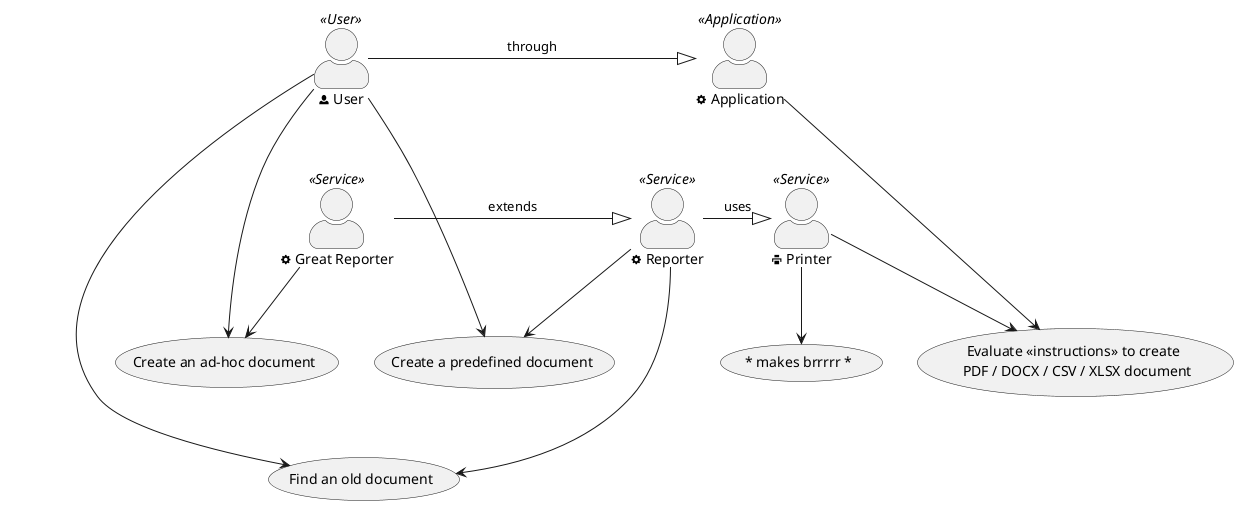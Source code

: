@startuml
skinparam actorStyle awesome

:<&person> User: as User << User >>
:<&cog> Application: as App << Application >>
:<&cog> Great Reporter: as GrReporter << Service >>
:<&cog> Reporter: as Reporter << Service >>
:<&print> Printer: as Printer << Service >>

User -|> App : through
GrReporter -|> Reporter : extends
Reporter -|> Printer : uses

(Create an ad-hoc document) as (create-adhoc)
GrReporter --> (create-adhoc)
User ---> (create-adhoc)

(Create a predefined document) as (create-predef)
Reporter --> (create-predef)
User ---> (create-predef)

(Find an old document) as (find-old)
Reporter ---> (find-old)
User ---> (find-old)

(Evaluate «instructions» to create \n PDF / DOCX / CSV / XLSX document) as (print)
Printer --> (print)
App ---> (print)

Printer --> (<U+002A> makes brrrrr <U+002A>)
@enduml
